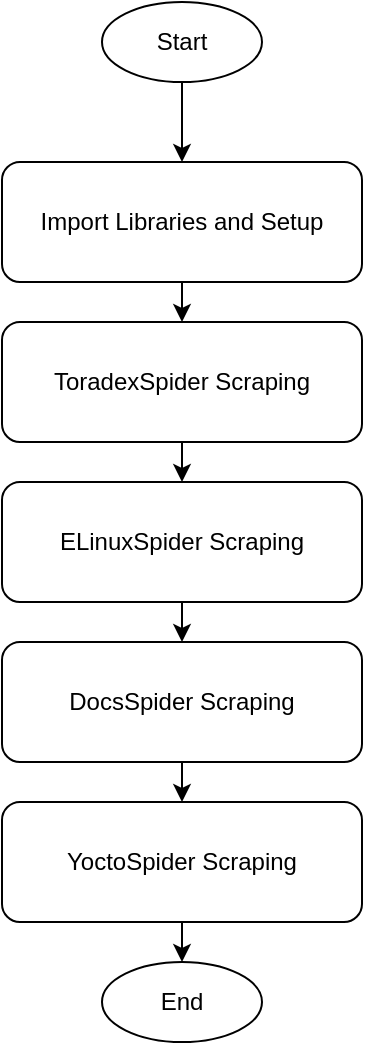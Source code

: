 <mxfile>
  <diagram name="Flowchart">
    <mxGraphModel dx="728" dy="398" grid="1" gridSize="10" guides="1" tooltips="1" connect="1" arrows="1" fold="1" page="1" pageScale="1" pageWidth="827" pageHeight="1169" math="0" shadow="0">
      <root>
        <mxCell id="0" />
        <mxCell id="1" parent="0" />
        <mxCell id="start" value="Start" style="ellipse;whiteSpace=wrap;html=1;" vertex="1" parent="1">
          <mxGeometry x="160" y="20" width="80" height="40" as="geometry" />
        </mxCell>
        <mxCell id="import" value="Import Libraries and Setup" style="rounded=1;whiteSpace=wrap;html=1;" vertex="1" parent="1">
          <mxGeometry x="110" y="100" width="180" height="60" as="geometry" />
        </mxCell>
        <mxCell id="toradex" value="ToradexSpider Scraping" style="rounded=1;whiteSpace=wrap;html=1;" vertex="1" parent="1">
          <mxGeometry x="110" y="180" width="180" height="60" as="geometry" />
        </mxCell>
        <mxCell id="elinux" value="ELinuxSpider Scraping" style="rounded=1;whiteSpace=wrap;html=1;" vertex="1" parent="1">
          <mxGeometry x="110" y="260" width="180" height="60" as="geometry" />
        </mxCell>
        <mxCell id="docs" value="DocsSpider Scraping" style="rounded=1;whiteSpace=wrap;html=1;" vertex="1" parent="1">
          <mxGeometry x="110" y="340" width="180" height="60" as="geometry" />
        </mxCell>
        <mxCell id="yocto" value="YoctoSpider Scraping" style="rounded=1;whiteSpace=wrap;html=1;" vertex="1" parent="1">
          <mxGeometry x="110" y="420" width="180" height="60" as="geometry" />
        </mxCell>
        <mxCell id="end" value="End" style="ellipse;whiteSpace=wrap;html=1;" vertex="1" parent="1">
          <mxGeometry x="160" y="500" width="80" height="40" as="geometry" />
        </mxCell>
        <mxCell id="flow1" style="edgeStyle=orthogonalEdgeStyle;rounded=0;orthogonalLoop=1;jettySize=auto;html=1;exitX=0.5;exitY=1;exitDx=0;exitDy=0;entryX=0.5;entryY=0;entryDx=0;entryDy=0;" edge="1" parent="1" source="start" target="import">
          <mxGeometry relative="1" as="geometry" />
        </mxCell>
        <mxCell id="flow2" style="edgeStyle=orthogonalEdgeStyle;rounded=0;orthogonalLoop=1;jettySize=auto;html=1;exitX=0.5;exitY=1;exitDx=0;exitDy=0;entryX=0.5;entryY=0;entryDx=0;entryDy=0;" edge="1" parent="1" source="import" target="toradex">
          <mxGeometry relative="1" as="geometry" />
        </mxCell>
        <mxCell id="flow3" style="edgeStyle=orthogonalEdgeStyle;rounded=0;orthogonalLoop=1;jettySize=auto;html=1;exitX=0.5;exitY=1;exitDx=0;exitDy=0;entryX=0.5;entryY=0;entryDx=0;entryDy=0;" edge="1" parent="1" source="toradex" target="elinux">
          <mxGeometry relative="1" as="geometry" />
        </mxCell>
        <mxCell id="flow4" style="edgeStyle=orthogonalEdgeStyle;rounded=0;orthogonalLoop=1;jettySize=auto;html=1;exitX=0.5;exitY=1;exitDx=0;exitDy=0;entryX=0.5;entryY=0;entryDx=0;entryDy=0;" edge="1" parent="1" source="elinux" target="docs">
          <mxGeometry relative="1" as="geometry" />
        </mxCell>
        <mxCell id="flow5" style="edgeStyle=orthogonalEdgeStyle;rounded=0;orthogonalLoop=1;jettySize=auto;html=1;exitX=0.5;exitY=1;exitDx=0;exitDy=0;entryX=0.5;entryY=0;entryDx=0;entryDy=0;" edge="1" parent="1" source="docs" target="yocto">
          <mxGeometry relative="1" as="geometry" />
        </mxCell>
        <mxCell id="flow6" style="edgeStyle=orthogonalEdgeStyle;rounded=0;orthogonalLoop=1;jettySize=auto;html=1;exitX=0.5;exitY=1;exitDx=0;exitDy=0;entryX=0.5;entryY=0;entryDx=0;entryDy=0;" edge="1" parent="1" source="yocto" target="end">
          <mxGeometry relative="1" as="geometry" />
        </mxCell>
      </root>
    </mxGraphModel>
  </diagram>
</mxfile>
